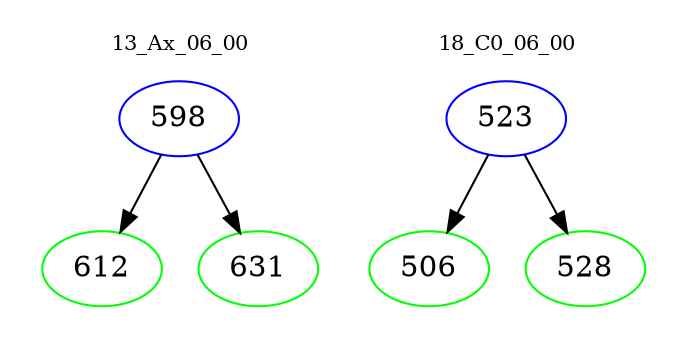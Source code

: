 digraph{
subgraph cluster_0 {
color = white
label = "13_Ax_06_00";
fontsize=10;
T0_598 [label="598", color="blue"]
T0_598 -> T0_612 [color="black"]
T0_612 [label="612", color="green"]
T0_598 -> T0_631 [color="black"]
T0_631 [label="631", color="green"]
}
subgraph cluster_1 {
color = white
label = "18_C0_06_00";
fontsize=10;
T1_523 [label="523", color="blue"]
T1_523 -> T1_506 [color="black"]
T1_506 [label="506", color="green"]
T1_523 -> T1_528 [color="black"]
T1_528 [label="528", color="green"]
}
}
